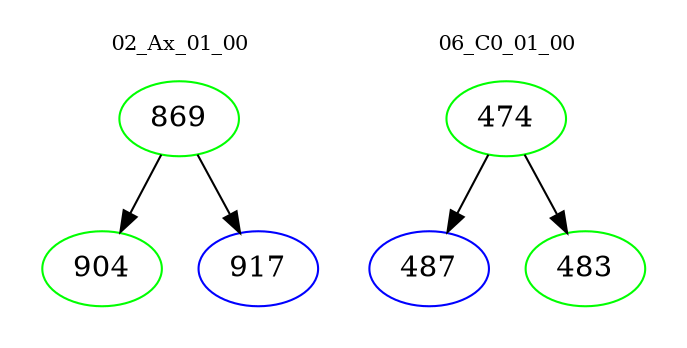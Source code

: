 digraph{
subgraph cluster_0 {
color = white
label = "02_Ax_01_00";
fontsize=10;
T0_869 [label="869", color="green"]
T0_869 -> T0_904 [color="black"]
T0_904 [label="904", color="green"]
T0_869 -> T0_917 [color="black"]
T0_917 [label="917", color="blue"]
}
subgraph cluster_1 {
color = white
label = "06_C0_01_00";
fontsize=10;
T1_474 [label="474", color="green"]
T1_474 -> T1_487 [color="black"]
T1_487 [label="487", color="blue"]
T1_474 -> T1_483 [color="black"]
T1_483 [label="483", color="green"]
}
}
